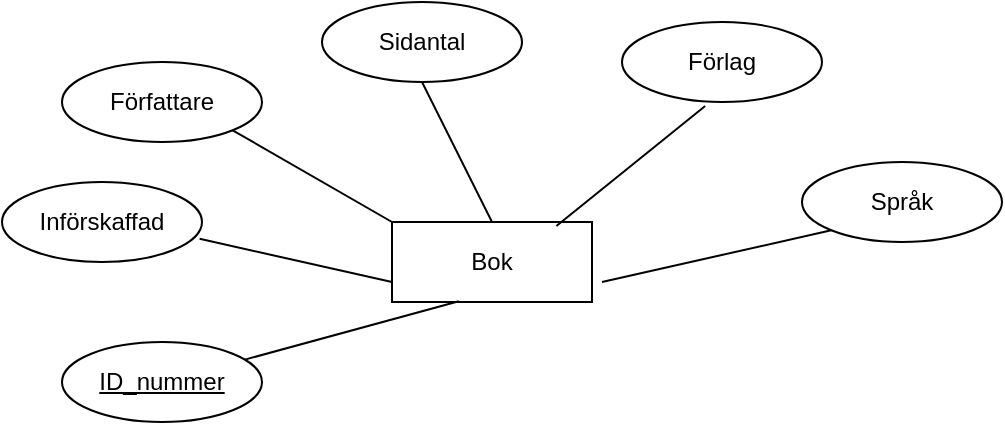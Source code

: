 <mxfile version="13.11.0" type="github">
  <diagram id="85_IgZHyugIZ9tiZPMlV" name="Page-1">
    <mxGraphModel dx="1038" dy="617" grid="1" gridSize="10" guides="1" tooltips="1" connect="1" arrows="1" fold="1" page="1" pageScale="1" pageWidth="850" pageHeight="1100" math="0" shadow="0">
      <root>
        <mxCell id="0" />
        <mxCell id="1" parent="0" />
        <mxCell id="6U5VEZpOiwuQzeDYIyCQ-1" value="Bok" style="whiteSpace=wrap;html=1;align=center;" parent="1" vertex="1">
          <mxGeometry x="375" y="260" width="100" height="40" as="geometry" />
        </mxCell>
        <mxCell id="6U5VEZpOiwuQzeDYIyCQ-3" value="Författare" style="ellipse;whiteSpace=wrap;html=1;align=center;" parent="1" vertex="1">
          <mxGeometry x="210" y="180" width="100" height="40" as="geometry" />
        </mxCell>
        <mxCell id="6U5VEZpOiwuQzeDYIyCQ-4" value="Sidantal" style="ellipse;whiteSpace=wrap;html=1;align=center;" parent="1" vertex="1">
          <mxGeometry x="340" y="150" width="100" height="40" as="geometry" />
        </mxCell>
        <mxCell id="6U5VEZpOiwuQzeDYIyCQ-5" value="Förlag" style="ellipse;whiteSpace=wrap;html=1;align=center;" parent="1" vertex="1">
          <mxGeometry x="490" y="160" width="100" height="40" as="geometry" />
        </mxCell>
        <mxCell id="6U5VEZpOiwuQzeDYIyCQ-6" value="Införskaffad" style="ellipse;whiteSpace=wrap;html=1;align=center;" parent="1" vertex="1">
          <mxGeometry x="180" y="240" width="100" height="40" as="geometry" />
        </mxCell>
        <mxCell id="6U5VEZpOiwuQzeDYIyCQ-7" value="Språk" style="ellipse;whiteSpace=wrap;html=1;align=center;" parent="1" vertex="1">
          <mxGeometry x="580" y="230" width="100" height="40" as="geometry" />
        </mxCell>
        <mxCell id="KLwTKIMUXPMPSgcIbldk-1" value="" style="endArrow=none;html=1;rounded=0;entryX=0;entryY=0.75;entryDx=0;entryDy=0;exitX=0.988;exitY=0.71;exitDx=0;exitDy=0;exitPerimeter=0;" edge="1" parent="1" source="6U5VEZpOiwuQzeDYIyCQ-6" target="6U5VEZpOiwuQzeDYIyCQ-1">
          <mxGeometry relative="1" as="geometry">
            <mxPoint x="280" y="300" as="sourcePoint" />
            <mxPoint x="440" y="300" as="targetPoint" />
          </mxGeometry>
        </mxCell>
        <mxCell id="KLwTKIMUXPMPSgcIbldk-2" value="" style="endArrow=none;html=1;rounded=0;entryX=0;entryY=1;entryDx=0;entryDy=0;" edge="1" parent="1" target="6U5VEZpOiwuQzeDYIyCQ-7">
          <mxGeometry relative="1" as="geometry">
            <mxPoint x="480" y="290" as="sourcePoint" />
            <mxPoint x="670" y="310" as="targetPoint" />
          </mxGeometry>
        </mxCell>
        <mxCell id="KLwTKIMUXPMPSgcIbldk-3" value="" style="endArrow=none;html=1;rounded=0;exitX=0.822;exitY=0.05;exitDx=0;exitDy=0;exitPerimeter=0;entryX=0.416;entryY=1.05;entryDx=0;entryDy=0;entryPerimeter=0;" edge="1" parent="1" source="6U5VEZpOiwuQzeDYIyCQ-1" target="6U5VEZpOiwuQzeDYIyCQ-5">
          <mxGeometry relative="1" as="geometry">
            <mxPoint x="370" y="220" as="sourcePoint" />
            <mxPoint x="530" y="210" as="targetPoint" />
          </mxGeometry>
        </mxCell>
        <mxCell id="KLwTKIMUXPMPSgcIbldk-4" value="" style="endArrow=none;html=1;rounded=0;exitX=1;exitY=1;exitDx=0;exitDy=0;entryX=0;entryY=0;entryDx=0;entryDy=0;" edge="1" parent="1" source="6U5VEZpOiwuQzeDYIyCQ-3" target="6U5VEZpOiwuQzeDYIyCQ-1">
          <mxGeometry relative="1" as="geometry">
            <mxPoint x="290" y="230" as="sourcePoint" />
            <mxPoint x="450" y="230" as="targetPoint" />
          </mxGeometry>
        </mxCell>
        <mxCell id="KLwTKIMUXPMPSgcIbldk-5" value="" style="endArrow=none;html=1;rounded=0;exitX=0.5;exitY=1;exitDx=0;exitDy=0;entryX=0.5;entryY=0;entryDx=0;entryDy=0;" edge="1" parent="1" source="6U5VEZpOiwuQzeDYIyCQ-4" target="6U5VEZpOiwuQzeDYIyCQ-1">
          <mxGeometry relative="1" as="geometry">
            <mxPoint x="320" y="220" as="sourcePoint" />
            <mxPoint x="480" y="220" as="targetPoint" />
          </mxGeometry>
        </mxCell>
        <mxCell id="KLwTKIMUXPMPSgcIbldk-6" value="ID_nummer" style="ellipse;whiteSpace=wrap;html=1;align=center;fontStyle=4;" vertex="1" parent="1">
          <mxGeometry x="210" y="320" width="100" height="40" as="geometry" />
        </mxCell>
        <mxCell id="KLwTKIMUXPMPSgcIbldk-7" value="" style="endArrow=none;html=1;rounded=0;entryX=0.334;entryY=0.99;entryDx=0;entryDy=0;entryPerimeter=0;" edge="1" parent="1" source="KLwTKIMUXPMPSgcIbldk-6" target="6U5VEZpOiwuQzeDYIyCQ-1">
          <mxGeometry relative="1" as="geometry">
            <mxPoint x="310" y="340" as="sourcePoint" />
            <mxPoint x="470" y="340" as="targetPoint" />
          </mxGeometry>
        </mxCell>
      </root>
    </mxGraphModel>
  </diagram>
</mxfile>
